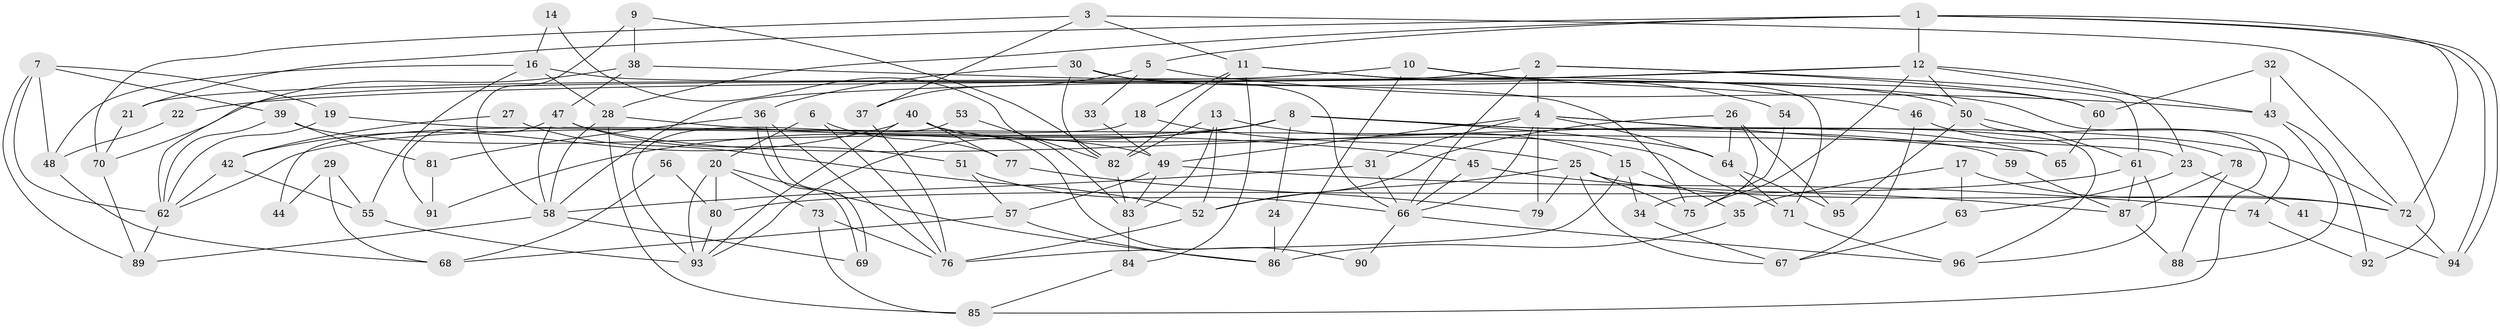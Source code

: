 // coarse degree distribution, {6: 0.15517241379310345, 3: 0.13793103448275862, 7: 0.1206896551724138, 4: 0.3275862068965517, 8: 0.05172413793103448, 5: 0.13793103448275862, 2: 0.05172413793103448, 9: 0.017241379310344827}
// Generated by graph-tools (version 1.1) at 2025/37/03/04/25 23:37:01]
// undirected, 96 vertices, 192 edges
graph export_dot {
  node [color=gray90,style=filled];
  1;
  2;
  3;
  4;
  5;
  6;
  7;
  8;
  9;
  10;
  11;
  12;
  13;
  14;
  15;
  16;
  17;
  18;
  19;
  20;
  21;
  22;
  23;
  24;
  25;
  26;
  27;
  28;
  29;
  30;
  31;
  32;
  33;
  34;
  35;
  36;
  37;
  38;
  39;
  40;
  41;
  42;
  43;
  44;
  45;
  46;
  47;
  48;
  49;
  50;
  51;
  52;
  53;
  54;
  55;
  56;
  57;
  58;
  59;
  60;
  61;
  62;
  63;
  64;
  65;
  66;
  67;
  68;
  69;
  70;
  71;
  72;
  73;
  74;
  75;
  76;
  77;
  78;
  79;
  80;
  81;
  82;
  83;
  84;
  85;
  86;
  87;
  88;
  89;
  90;
  91;
  92;
  93;
  94;
  95;
  96;
  1 -- 12;
  1 -- 94;
  1 -- 94;
  1 -- 5;
  1 -- 21;
  1 -- 28;
  1 -- 72;
  2 -- 61;
  2 -- 4;
  2 -- 60;
  2 -- 66;
  2 -- 70;
  3 -- 92;
  3 -- 11;
  3 -- 37;
  3 -- 70;
  4 -- 96;
  4 -- 64;
  4 -- 31;
  4 -- 49;
  4 -- 65;
  4 -- 66;
  4 -- 79;
  5 -- 37;
  5 -- 33;
  5 -- 43;
  6 -- 20;
  6 -- 77;
  6 -- 76;
  7 -- 62;
  7 -- 89;
  7 -- 19;
  7 -- 39;
  7 -- 48;
  8 -- 62;
  8 -- 72;
  8 -- 24;
  8 -- 59;
  8 -- 64;
  8 -- 91;
  8 -- 93;
  9 -- 58;
  9 -- 82;
  9 -- 38;
  10 -- 21;
  10 -- 60;
  10 -- 46;
  10 -- 86;
  11 -- 71;
  11 -- 82;
  11 -- 18;
  11 -- 54;
  11 -- 84;
  12 -- 75;
  12 -- 58;
  12 -- 22;
  12 -- 23;
  12 -- 43;
  12 -- 50;
  13 -- 52;
  13 -- 82;
  13 -- 15;
  13 -- 83;
  14 -- 16;
  14 -- 83;
  15 -- 76;
  15 -- 34;
  15 -- 35;
  16 -- 55;
  16 -- 28;
  16 -- 48;
  16 -- 75;
  17 -- 72;
  17 -- 35;
  17 -- 63;
  18 -- 25;
  18 -- 44;
  19 -- 62;
  19 -- 23;
  20 -- 86;
  20 -- 93;
  20 -- 73;
  20 -- 80;
  21 -- 70;
  22 -- 48;
  23 -- 41;
  23 -- 63;
  24 -- 86;
  25 -- 52;
  25 -- 72;
  25 -- 67;
  25 -- 75;
  25 -- 79;
  26 -- 64;
  26 -- 34;
  26 -- 52;
  26 -- 95;
  27 -- 42;
  27 -- 52;
  28 -- 58;
  28 -- 45;
  28 -- 85;
  29 -- 55;
  29 -- 68;
  29 -- 44;
  30 -- 66;
  30 -- 36;
  30 -- 50;
  30 -- 82;
  31 -- 66;
  31 -- 58;
  32 -- 43;
  32 -- 60;
  32 -- 72;
  33 -- 49;
  34 -- 67;
  35 -- 86;
  36 -- 69;
  36 -- 69;
  36 -- 76;
  36 -- 81;
  37 -- 76;
  38 -- 62;
  38 -- 47;
  38 -- 74;
  39 -- 49;
  39 -- 62;
  39 -- 81;
  40 -- 71;
  40 -- 93;
  40 -- 42;
  40 -- 77;
  40 -- 90;
  41 -- 94;
  42 -- 62;
  42 -- 55;
  43 -- 88;
  43 -- 92;
  45 -- 66;
  45 -- 87;
  46 -- 67;
  46 -- 78;
  47 -- 91;
  47 -- 51;
  47 -- 58;
  47 -- 65;
  48 -- 68;
  49 -- 83;
  49 -- 57;
  49 -- 74;
  50 -- 61;
  50 -- 85;
  50 -- 95;
  51 -- 66;
  51 -- 57;
  52 -- 76;
  53 -- 93;
  53 -- 82;
  54 -- 75;
  55 -- 93;
  56 -- 68;
  56 -- 80;
  57 -- 68;
  57 -- 86;
  58 -- 69;
  58 -- 89;
  59 -- 87;
  60 -- 65;
  61 -- 87;
  61 -- 80;
  61 -- 96;
  62 -- 89;
  63 -- 67;
  64 -- 95;
  64 -- 71;
  66 -- 90;
  66 -- 96;
  70 -- 89;
  71 -- 96;
  72 -- 94;
  73 -- 85;
  73 -- 76;
  74 -- 92;
  77 -- 79;
  78 -- 87;
  78 -- 88;
  80 -- 93;
  81 -- 91;
  82 -- 83;
  83 -- 84;
  84 -- 85;
  87 -- 88;
}
